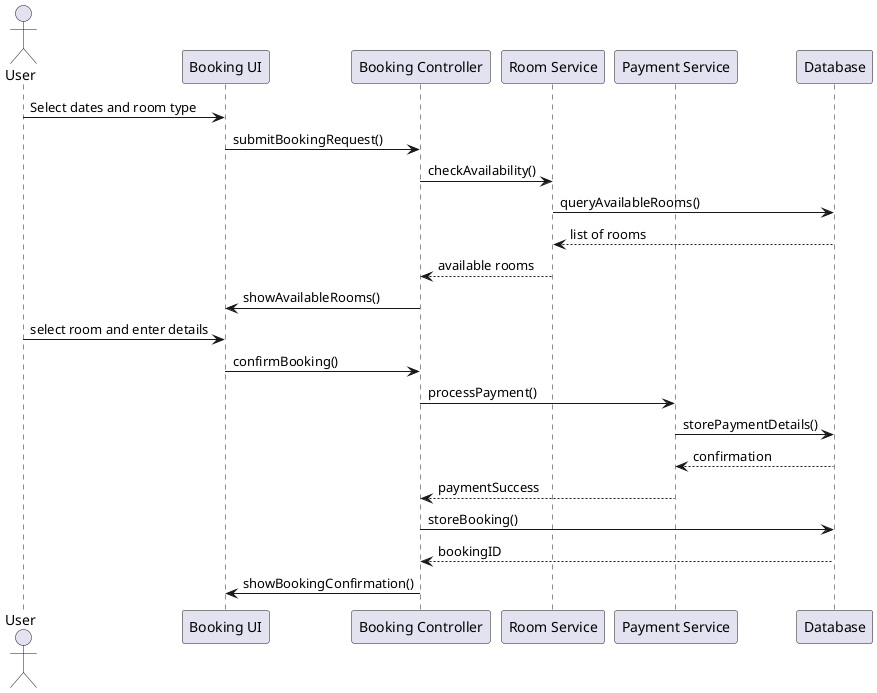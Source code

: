 @startuml
actor User
participant "Booking UI" as UI
participant "Booking Controller" as Controller
participant "Room Service" as RoomService
participant "Payment Service" as Payment
participant "Database" as DB

User -> UI : Select dates and room type
UI -> Controller : submitBookingRequest()
Controller -> RoomService : checkAvailability()
RoomService -> DB : queryAvailableRooms()
DB --> RoomService : list of rooms
RoomService --> Controller : available rooms
Controller -> UI : showAvailableRooms()

User -> UI : select room and enter details
UI -> Controller : confirmBooking()
Controller -> Payment : processPayment()
Payment -> DB : storePaymentDetails()
DB --> Payment : confirmation
Payment --> Controller : paymentSuccess
Controller -> DB : storeBooking()
DB --> Controller : bookingID
Controller -> UI : showBookingConfirmation()
@enduml